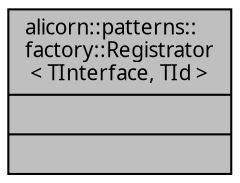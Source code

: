 digraph "alicorn::patterns::factory::Registrator&lt; TInterface, TId &gt;"
{
 // INTERACTIVE_SVG=YES
  edge [fontname="Verdana",fontsize="10",labelfontname="Verdana",labelfontsize="10"];
  node [fontname="Verdana",fontsize="10",shape=record];
  Node1 [label="{alicorn::patterns::\lfactory::Registrator\l\< TInterface, TId \>\n||}",height=0.2,width=0.4,color="black", fillcolor="grey75", style="filled", fontcolor="black"];
}
